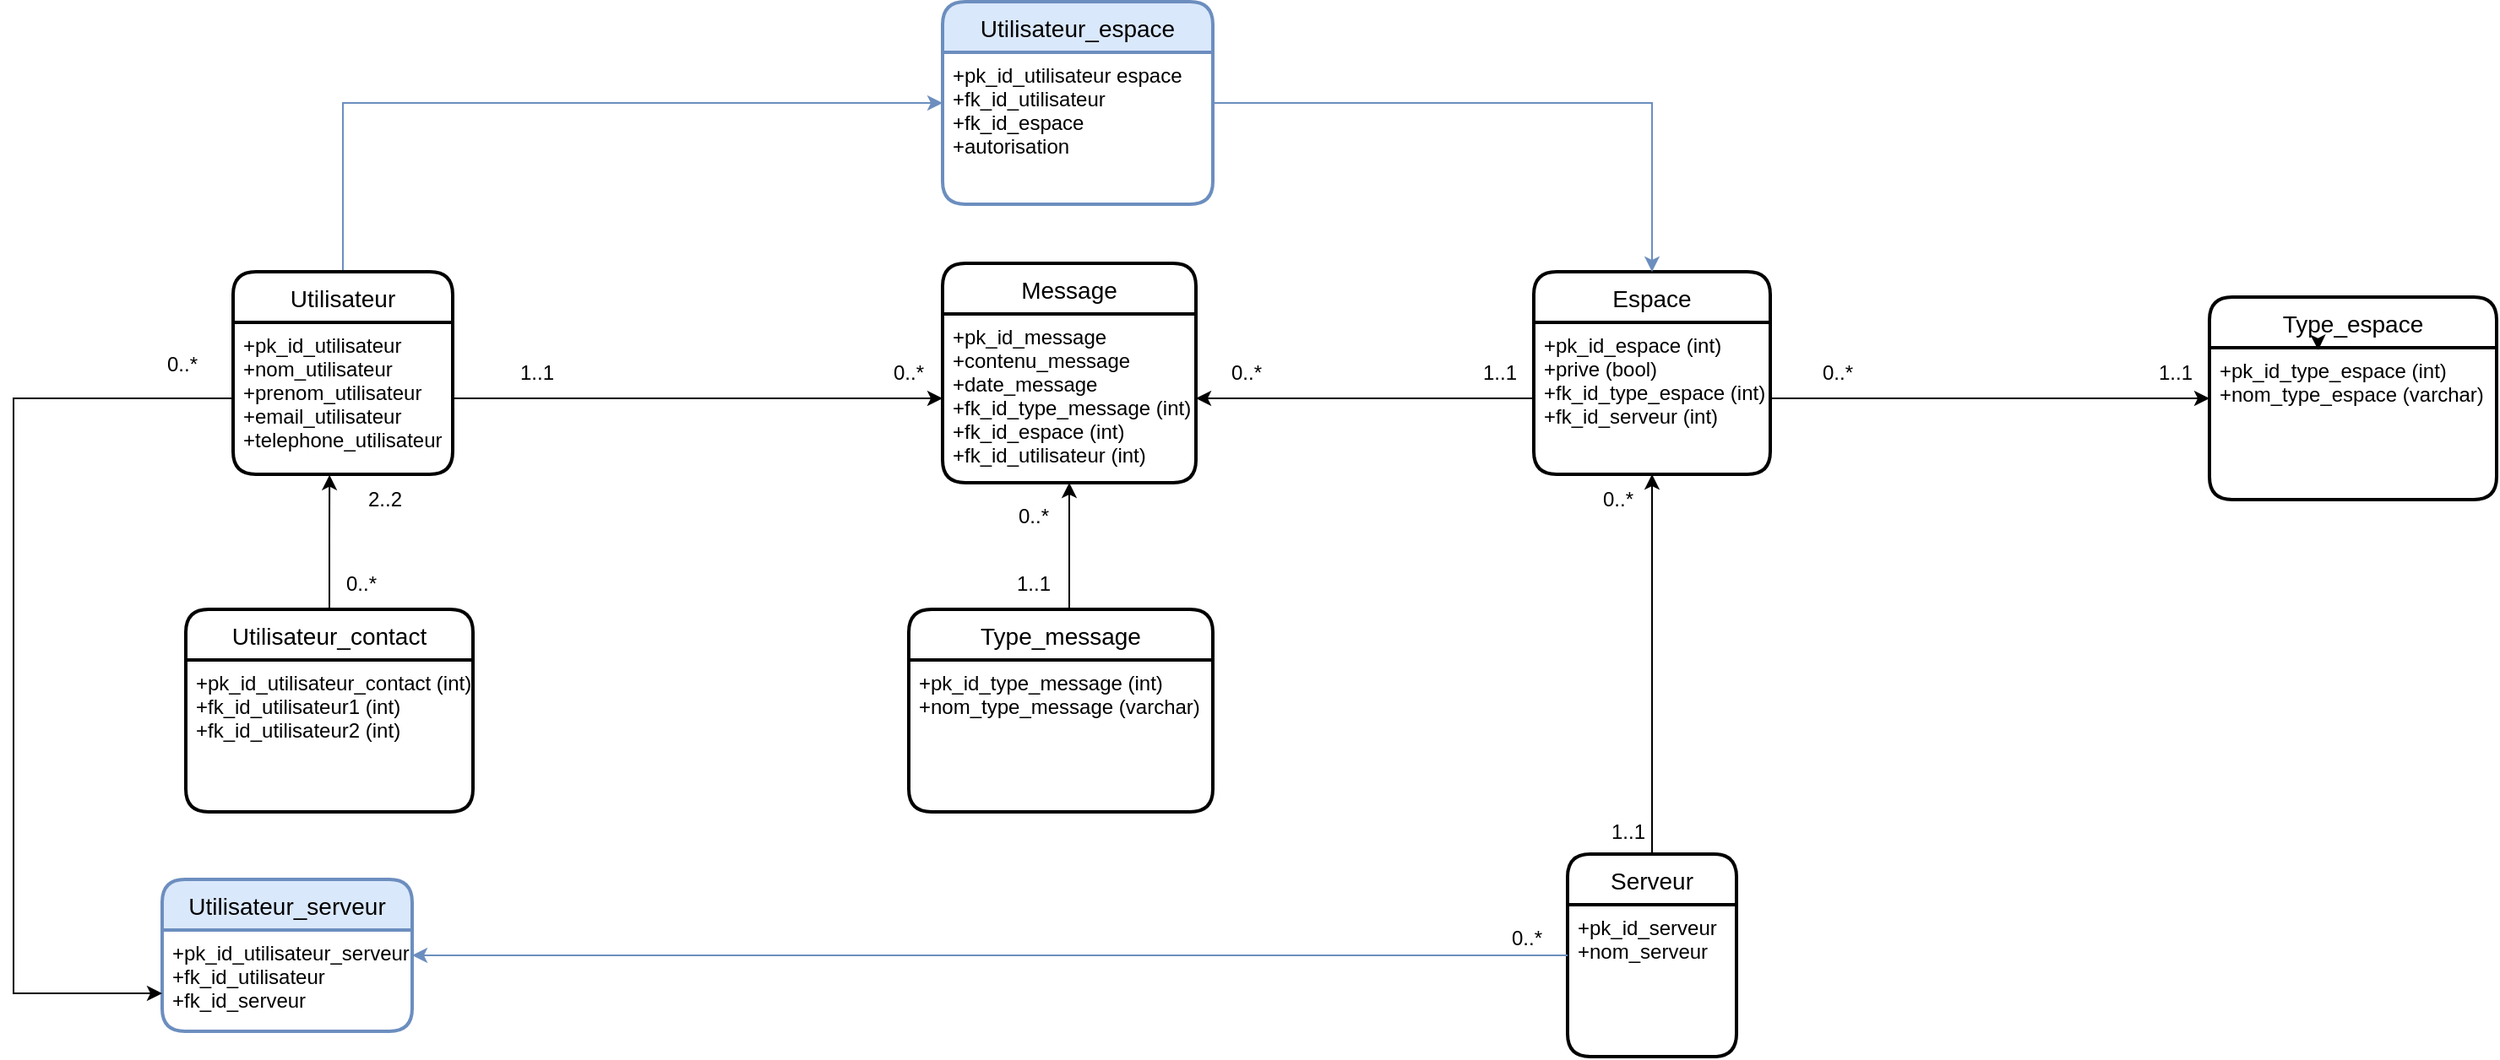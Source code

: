 <mxfile>
    <diagram id="FMC1ez4iZ8vcH1ttaQgV" name="Page-1">
        <mxGraphModel dx="2130" dy="2312" grid="1" gridSize="10" guides="1" tooltips="1" connect="1" arrows="1" fold="1" page="1" pageScale="1" pageWidth="1169" pageHeight="1654" background="none" math="0" shadow="0">
            <root>
                <mxCell id="0"/>
                <mxCell id="1" parent="0"/>
                <mxCell id="84" style="edgeStyle=orthogonalEdgeStyle;rounded=0;orthogonalLoop=1;jettySize=auto;html=1;entryX=0;entryY=0.5;entryDx=0;entryDy=0;fillColor=#dae8fc;strokeColor=#6c8ebf;" edge="1" parent="1" source="85" target="118">
                    <mxGeometry relative="1" as="geometry">
                        <Array as="points">
                            <mxPoint x="-105" y="-110"/>
                        </Array>
                    </mxGeometry>
                </mxCell>
                <mxCell id="85" value="Utilisateur" style="swimlane;childLayout=stackLayout;horizontal=1;startSize=30;horizontalStack=0;rounded=1;fontSize=14;fontStyle=0;strokeWidth=2;resizeParent=0;resizeLast=1;shadow=0;dashed=0;align=center;" vertex="1" parent="1">
                    <mxGeometry x="-170" y="-10" width="130" height="120" as="geometry"/>
                </mxCell>
                <mxCell id="86" value="+pk_id_utilisateur&#10;+nom_utilisateur&#10;+prenom_utilisateur&#10;+email_utilisateur&#10;+telephone_utilisateur" style="align=left;strokeColor=none;fillColor=none;spacingLeft=4;fontSize=12;verticalAlign=top;resizable=0;rotatable=0;part=1;" vertex="1" parent="85">
                    <mxGeometry y="30" width="130" height="90" as="geometry"/>
                </mxCell>
                <mxCell id="87" value="Message" style="swimlane;childLayout=stackLayout;horizontal=1;startSize=30;horizontalStack=0;rounded=1;fontSize=14;fontStyle=0;strokeWidth=2;resizeParent=0;resizeLast=1;shadow=0;dashed=0;align=center;" vertex="1" parent="1">
                    <mxGeometry x="250" y="-15" width="150" height="130" as="geometry"/>
                </mxCell>
                <mxCell id="88" value="+pk_id_message&#10;+contenu_message&#10;+date_message&#10;+fk_id_type_message (int)&#10;+fk_id_espace (int)&#10;+fk_id_utilisateur (int)" style="align=left;strokeColor=none;fillColor=none;spacingLeft=4;fontSize=12;verticalAlign=top;resizable=0;rotatable=0;part=1;" vertex="1" parent="87">
                    <mxGeometry y="30" width="150" height="100" as="geometry"/>
                </mxCell>
                <mxCell id="89" style="edgeStyle=orthogonalEdgeStyle;rounded=0;orthogonalLoop=1;jettySize=auto;html=1;entryX=0.439;entryY=1.004;entryDx=0;entryDy=0;entryPerimeter=0;" edge="1" parent="1" source="90" target="86">
                    <mxGeometry relative="1" as="geometry"/>
                </mxCell>
                <mxCell id="90" value="Utilisateur_contact" style="swimlane;childLayout=stackLayout;horizontal=1;startSize=30;horizontalStack=0;rounded=1;fontSize=14;fontStyle=0;strokeWidth=2;resizeParent=0;resizeLast=1;shadow=0;dashed=0;align=center;" vertex="1" parent="1">
                    <mxGeometry x="-198" y="190" width="170" height="120" as="geometry"/>
                </mxCell>
                <mxCell id="91" value="+pk_id_utilisateur_contact (int)&#10;+fk_id_utilisateur1 (int)&#10;+fk_id_utilisateur2 (int)" style="align=left;strokeColor=none;fillColor=none;spacingLeft=4;fontSize=12;verticalAlign=top;resizable=0;rotatable=0;part=1;" vertex="1" parent="90">
                    <mxGeometry y="30" width="170" height="90" as="geometry"/>
                </mxCell>
                <mxCell id="92" style="edgeStyle=orthogonalEdgeStyle;rounded=0;orthogonalLoop=1;jettySize=auto;html=1;entryX=0.5;entryY=1;entryDx=0;entryDy=0;" edge="1" parent="1" source="93" target="88">
                    <mxGeometry relative="1" as="geometry">
                        <Array as="points">
                            <mxPoint x="325" y="270"/>
                            <mxPoint x="325" y="270"/>
                        </Array>
                    </mxGeometry>
                </mxCell>
                <mxCell id="93" value="Type_message" style="swimlane;childLayout=stackLayout;horizontal=1;startSize=30;horizontalStack=0;rounded=1;fontSize=14;fontStyle=0;strokeWidth=2;resizeParent=0;resizeLast=1;shadow=0;dashed=0;align=center;" vertex="1" parent="1">
                    <mxGeometry x="230" y="190" width="180" height="120" as="geometry"/>
                </mxCell>
                <mxCell id="94" value="+pk_id_type_message (int)&#10;+nom_type_message (varchar)" style="align=left;strokeColor=none;fillColor=none;spacingLeft=4;fontSize=12;verticalAlign=top;resizable=0;rotatable=0;part=1;" vertex="1" parent="93">
                    <mxGeometry y="30" width="180" height="90" as="geometry"/>
                </mxCell>
                <mxCell id="95" value="Type_espace" style="swimlane;childLayout=stackLayout;horizontal=1;startSize=30;horizontalStack=0;rounded=1;fontSize=14;fontStyle=0;strokeWidth=2;resizeParent=0;resizeLast=1;shadow=0;dashed=0;align=center;" vertex="1" parent="1">
                    <mxGeometry x="1000" y="5" width="170" height="120" as="geometry"/>
                </mxCell>
                <mxCell id="96" value="+pk_id_type_espace (int)&#10;+nom_type_espace (varchar)" style="align=left;strokeColor=none;fillColor=none;spacingLeft=4;fontSize=12;verticalAlign=top;resizable=0;rotatable=0;part=1;" vertex="1" parent="95">
                    <mxGeometry y="30" width="170" height="90" as="geometry"/>
                </mxCell>
                <mxCell id="97" style="edgeStyle=orthogonalEdgeStyle;rounded=0;orthogonalLoop=1;jettySize=auto;html=1;exitX=0.25;exitY=0;exitDx=0;exitDy=0;entryX=0.379;entryY=0.015;entryDx=0;entryDy=0;entryPerimeter=0;" edge="1" parent="95" source="96" target="96">
                    <mxGeometry relative="1" as="geometry"/>
                </mxCell>
                <mxCell id="98" style="edgeStyle=orthogonalEdgeStyle;rounded=0;orthogonalLoop=1;jettySize=auto;html=1;entryX=0.5;entryY=1;entryDx=0;entryDy=0;" edge="1" parent="1" source="99" target="102">
                    <mxGeometry relative="1" as="geometry"/>
                </mxCell>
                <mxCell id="99" value="Serveur" style="swimlane;childLayout=stackLayout;horizontal=1;startSize=30;horizontalStack=0;rounded=1;fontSize=14;fontStyle=0;strokeWidth=2;resizeParent=0;resizeLast=1;shadow=0;dashed=0;align=center;" vertex="1" parent="1">
                    <mxGeometry x="620" y="335" width="100" height="120" as="geometry"/>
                </mxCell>
                <mxCell id="100" value="+pk_id_serveur&#10;+nom_serveur" style="align=left;strokeColor=none;fillColor=none;spacingLeft=4;fontSize=12;verticalAlign=top;resizable=0;rotatable=0;part=1;" vertex="1" parent="99">
                    <mxGeometry y="30" width="100" height="90" as="geometry"/>
                </mxCell>
                <mxCell id="101" value="Espace" style="swimlane;childLayout=stackLayout;horizontal=1;startSize=30;horizontalStack=0;rounded=1;fontSize=14;fontStyle=0;strokeWidth=2;resizeParent=0;resizeLast=1;shadow=0;dashed=0;align=center;" vertex="1" parent="1">
                    <mxGeometry x="600" y="-10" width="140" height="120" as="geometry"/>
                </mxCell>
                <mxCell id="102" value="+pk_id_espace (int)&#10;+prive (bool)&#10;+fk_id_type_espace (int)&#10;+fk_id_serveur (int)" style="align=left;strokeColor=none;fillColor=none;spacingLeft=4;fontSize=12;verticalAlign=top;resizable=0;rotatable=0;part=1;" vertex="1" parent="101">
                    <mxGeometry y="30" width="140" height="90" as="geometry"/>
                </mxCell>
                <mxCell id="103" style="edgeStyle=orthogonalEdgeStyle;rounded=0;orthogonalLoop=1;jettySize=auto;html=1;entryX=0;entryY=0.5;entryDx=0;entryDy=0;" edge="1" parent="1" source="86" target="88">
                    <mxGeometry relative="1" as="geometry">
                        <Array as="points">
                            <mxPoint x="250" y="65"/>
                        </Array>
                    </mxGeometry>
                </mxCell>
                <mxCell id="104" style="edgeStyle=orthogonalEdgeStyle;rounded=0;orthogonalLoop=1;jettySize=auto;html=1;entryX=1;entryY=0.5;entryDx=0;entryDy=0;" edge="1" parent="1" source="102" target="88">
                    <mxGeometry relative="1" as="geometry"/>
                </mxCell>
                <mxCell id="105" style="edgeStyle=orthogonalEdgeStyle;rounded=0;orthogonalLoop=1;jettySize=auto;html=1;entryX=0;entryY=0.5;entryDx=0;entryDy=0;" edge="1" parent="1" source="102" target="95">
                    <mxGeometry relative="1" as="geometry"/>
                </mxCell>
                <mxCell id="106" value="1..1" style="text;html=1;strokeColor=none;fillColor=none;align=center;verticalAlign=middle;whiteSpace=wrap;rounded=0;" vertex="1" parent="1">
                    <mxGeometry x="-20" y="35" width="60" height="30" as="geometry"/>
                </mxCell>
                <mxCell id="107" value="0..*" style="text;html=1;strokeColor=none;fillColor=none;align=center;verticalAlign=middle;whiteSpace=wrap;rounded=0;" vertex="1" parent="1">
                    <mxGeometry x="200" y="35" width="60" height="30" as="geometry"/>
                </mxCell>
                <mxCell id="108" value="0..*" style="text;html=1;strokeColor=none;fillColor=none;align=center;verticalAlign=middle;whiteSpace=wrap;rounded=0;" vertex="1" parent="1">
                    <mxGeometry x="400" y="35" width="60" height="30" as="geometry"/>
                </mxCell>
                <mxCell id="109" value="1..1" style="text;html=1;strokeColor=none;fillColor=none;align=center;verticalAlign=middle;whiteSpace=wrap;rounded=0;" vertex="1" parent="1">
                    <mxGeometry x="550" y="35" width="60" height="30" as="geometry"/>
                </mxCell>
                <mxCell id="110" value="1..1" style="text;html=1;strokeColor=none;fillColor=none;align=center;verticalAlign=middle;whiteSpace=wrap;rounded=0;" vertex="1" parent="1">
                    <mxGeometry x="950" y="35" width="60" height="30" as="geometry"/>
                </mxCell>
                <mxCell id="111" value="0..*" style="text;html=1;strokeColor=none;fillColor=none;align=center;verticalAlign=middle;whiteSpace=wrap;rounded=0;" vertex="1" parent="1">
                    <mxGeometry x="750" y="35" width="60" height="30" as="geometry"/>
                </mxCell>
                <mxCell id="112" value="1..1" style="text;html=1;strokeColor=none;fillColor=none;align=center;verticalAlign=middle;whiteSpace=wrap;rounded=0;" vertex="1" parent="1">
                    <mxGeometry x="626" y="307" width="60" height="30" as="geometry"/>
                </mxCell>
                <mxCell id="113" value="0..*" style="text;html=1;strokeColor=none;fillColor=none;align=center;verticalAlign=middle;whiteSpace=wrap;rounded=0;" vertex="1" parent="1">
                    <mxGeometry x="620" y="110" width="60" height="30" as="geometry"/>
                </mxCell>
                <mxCell id="114" value="1..1" style="text;html=1;strokeColor=none;fillColor=none;align=center;verticalAlign=middle;whiteSpace=wrap;rounded=0;" vertex="1" parent="1">
                    <mxGeometry x="274" y="160" width="60" height="30" as="geometry"/>
                </mxCell>
                <mxCell id="115" value="0..*" style="text;html=1;strokeColor=none;fillColor=none;align=center;verticalAlign=middle;whiteSpace=wrap;rounded=0;" vertex="1" parent="1">
                    <mxGeometry x="274" y="120" width="60" height="30" as="geometry"/>
                </mxCell>
                <mxCell id="116" value="2..2" style="text;html=1;strokeColor=none;fillColor=none;align=center;verticalAlign=middle;whiteSpace=wrap;rounded=0;" vertex="1" parent="1">
                    <mxGeometry x="-110" y="110" width="60" height="30" as="geometry"/>
                </mxCell>
                <mxCell id="117" value="0..*" style="text;html=1;strokeColor=none;fillColor=none;align=center;verticalAlign=middle;whiteSpace=wrap;rounded=0;" vertex="1" parent="1">
                    <mxGeometry x="-124" y="160" width="60" height="30" as="geometry"/>
                </mxCell>
                <mxCell id="118" value="Utilisateur_espace" style="swimlane;childLayout=stackLayout;horizontal=1;startSize=30;horizontalStack=0;rounded=1;fontSize=14;fontStyle=0;strokeWidth=2;resizeParent=0;resizeLast=1;shadow=0;dashed=0;align=center;fillColor=#dae8fc;strokeColor=#6c8ebf;" vertex="1" parent="1">
                    <mxGeometry x="250" y="-170" width="160" height="120" as="geometry"/>
                </mxCell>
                <mxCell id="119" value="+pk_id_utilisateur espace&#10;+fk_id_utilisateur&#10;+fk_id_espace&#10;+autorisation" style="align=left;strokeColor=none;fillColor=none;spacingLeft=4;fontSize=12;verticalAlign=top;resizable=0;rotatable=0;part=1;" vertex="1" parent="118">
                    <mxGeometry y="30" width="160" height="90" as="geometry"/>
                </mxCell>
                <mxCell id="120" style="edgeStyle=orthogonalEdgeStyle;rounded=0;orthogonalLoop=1;jettySize=auto;html=1;entryX=0.5;entryY=0;entryDx=0;entryDy=0;fillColor=#dae8fc;strokeColor=#6c8ebf;" edge="1" parent="1" source="119" target="101">
                    <mxGeometry relative="1" as="geometry">
                        <Array as="points">
                            <mxPoint x="670" y="-110"/>
                        </Array>
                    </mxGeometry>
                </mxCell>
                <mxCell id="121" value="Utilisateur_serveur" style="swimlane;childLayout=stackLayout;horizontal=1;startSize=30;horizontalStack=0;rounded=1;fontSize=14;fontStyle=0;strokeWidth=2;resizeParent=0;resizeLast=1;shadow=0;dashed=0;align=center;fillColor=#dae8fc;strokeColor=#6c8ebf;" vertex="1" parent="1">
                    <mxGeometry x="-212" y="350" width="148" height="90" as="geometry"/>
                </mxCell>
                <mxCell id="122" value="+pk_id_utilisateur_serveur&#10;+fk_id_utilisateur&#10;+fk_id_serveur" style="align=left;strokeColor=none;fillColor=none;spacingLeft=4;fontSize=12;verticalAlign=top;resizable=0;rotatable=0;part=1;" vertex="1" parent="121">
                    <mxGeometry y="30" width="148" height="60" as="geometry"/>
                </mxCell>
                <mxCell id="123" style="edgeStyle=orthogonalEdgeStyle;rounded=0;orthogonalLoop=1;jettySize=auto;html=1;fillColor=#dae8fc;strokeColor=#6c8ebf;exitX=0;exitY=0.5;exitDx=0;exitDy=0;entryX=1;entryY=0.25;entryDx=0;entryDy=0;" edge="1" parent="1" source="99" target="122">
                    <mxGeometry relative="1" as="geometry">
                        <mxPoint x="-40" y="400" as="targetPoint"/>
                        <Array as="points">
                            <mxPoint x="620" y="395"/>
                        </Array>
                    </mxGeometry>
                </mxCell>
                <mxCell id="124" value="0..*" style="text;html=1;strokeColor=none;fillColor=none;align=center;verticalAlign=middle;whiteSpace=wrap;rounded=0;" vertex="1" parent="1">
                    <mxGeometry x="566" y="370" width="60" height="30" as="geometry"/>
                </mxCell>
                <mxCell id="125" style="edgeStyle=orthogonalEdgeStyle;rounded=0;orthogonalLoop=1;jettySize=auto;html=1;entryX=0;entryY=0.75;entryDx=0;entryDy=0;" edge="1" parent="1" source="86" target="121">
                    <mxGeometry relative="1" as="geometry">
                        <Array as="points">
                            <mxPoint x="-300" y="65"/>
                            <mxPoint x="-300" y="418"/>
                        </Array>
                    </mxGeometry>
                </mxCell>
                <mxCell id="126" value="0..*" style="text;html=1;strokeColor=none;fillColor=none;align=center;verticalAlign=middle;whiteSpace=wrap;rounded=0;" vertex="1" parent="1">
                    <mxGeometry x="-230" y="30" width="60" height="30" as="geometry"/>
                </mxCell>
            </root>
        </mxGraphModel>
    </diagram>
</mxfile>